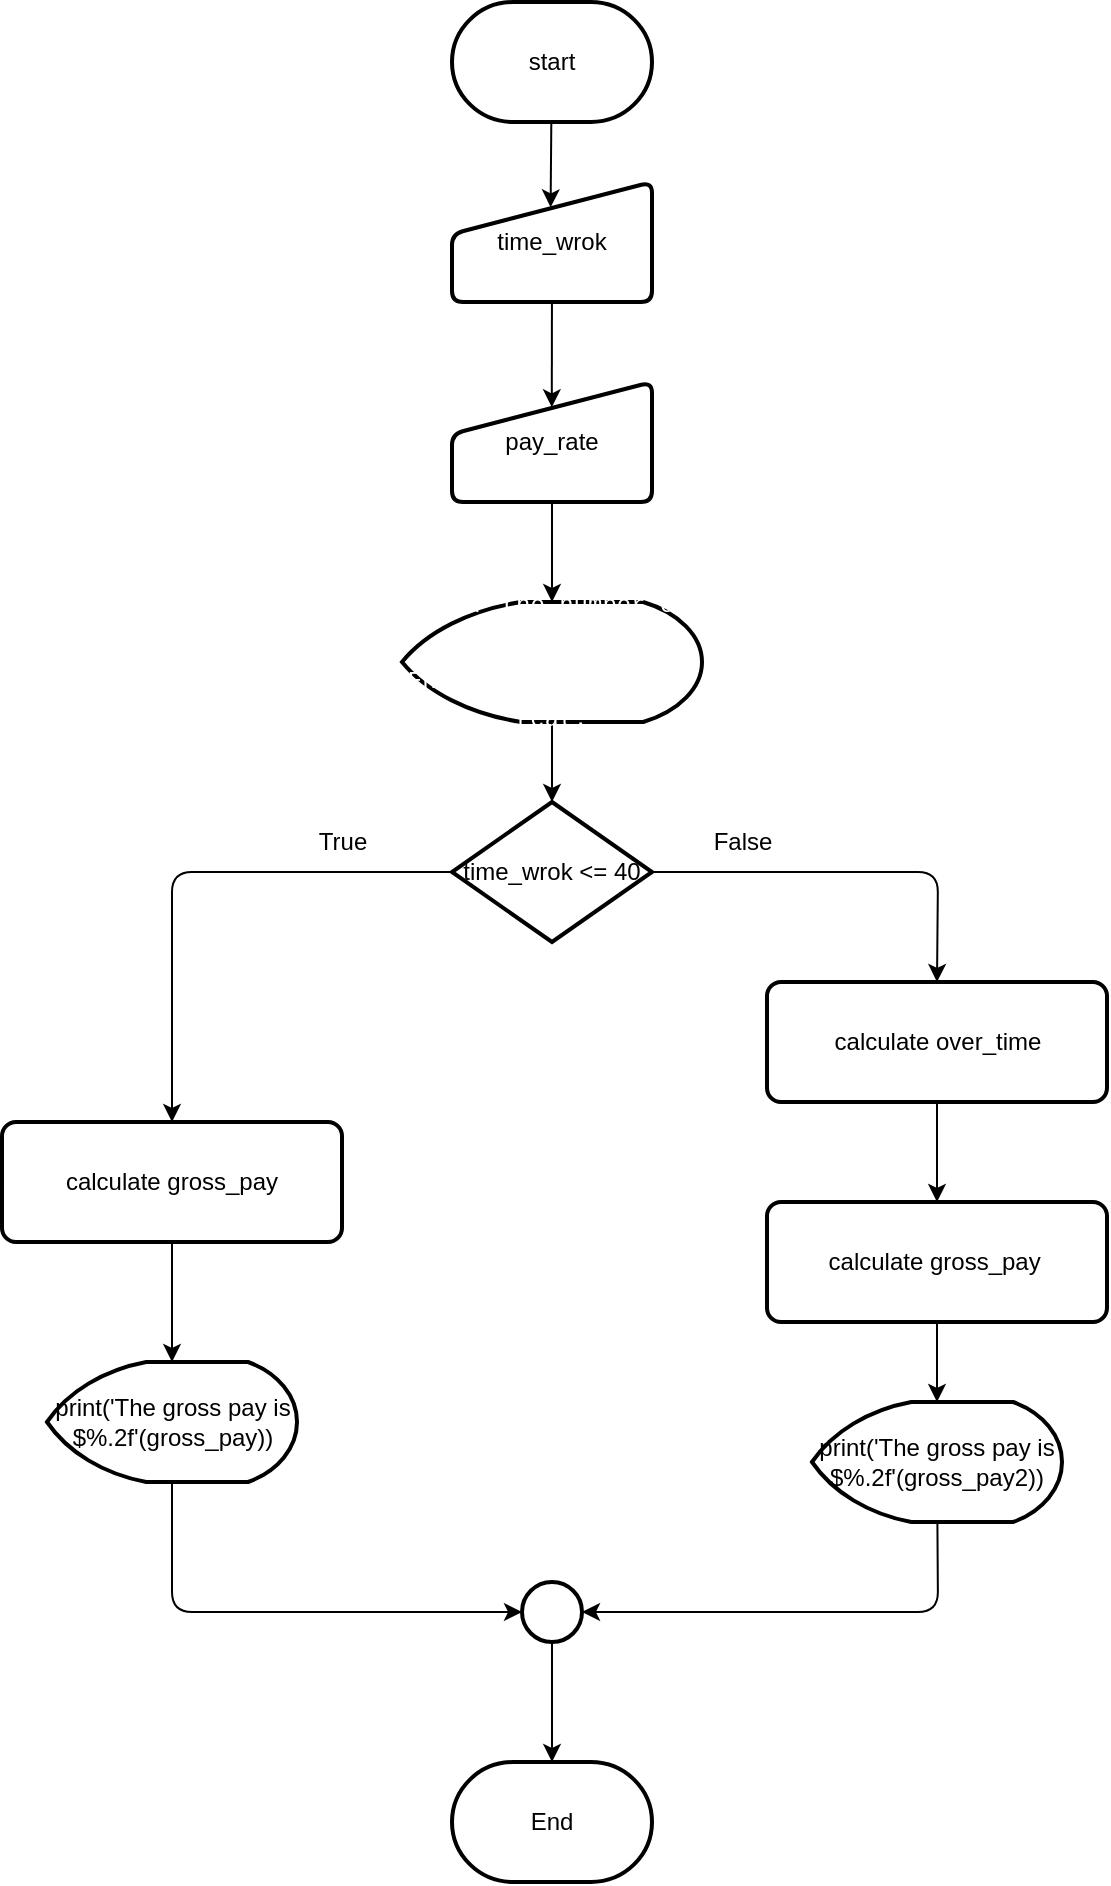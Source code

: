 <mxfile>
    <diagram id="m4fl9OJ-vqkcUWLSHotX" name="Page-1">
        <mxGraphModel dx="806" dy="359" grid="1" gridSize="10" guides="1" tooltips="1" connect="1" arrows="1" fold="1" page="1" pageScale="1" pageWidth="850" pageHeight="1100" math="0" shadow="0">
            <root>
                <mxCell id="0"/>
                <mxCell id="1" parent="0"/>
                <mxCell id="27" style="edgeStyle=none;html=1;entryX=0.493;entryY=0.211;entryDx=0;entryDy=0;entryPerimeter=0;" parent="1" target="3" edge="1">
                    <mxGeometry relative="1" as="geometry">
                        <mxPoint x="425" y="170" as="targetPoint"/>
                        <mxPoint x="424.746" y="130" as="sourcePoint"/>
                    </mxGeometry>
                </mxCell>
                <mxCell id="28" style="edgeStyle=none;html=1;entryX=0.499;entryY=0.211;entryDx=0;entryDy=0;entryPerimeter=0;" parent="1" source="3" target="5" edge="1">
                    <mxGeometry relative="1" as="geometry"/>
                </mxCell>
                <mxCell id="3" value="time_wrok" style="html=1;strokeWidth=2;shape=manualInput;whiteSpace=wrap;rounded=1;size=26;arcSize=11;" parent="1" vertex="1">
                    <mxGeometry x="375" y="170" width="100" height="60" as="geometry"/>
                </mxCell>
                <mxCell id="4" value="End" style="strokeWidth=2;html=1;shape=mxgraph.flowchart.terminator;whiteSpace=wrap;" parent="1" vertex="1">
                    <mxGeometry x="375" y="960" width="100" height="60" as="geometry"/>
                </mxCell>
                <mxCell id="29" style="edgeStyle=none;html=1;entryX=0.5;entryY=0;entryDx=0;entryDy=0;entryPerimeter=0;" parent="1" source="5" target="9" edge="1">
                    <mxGeometry relative="1" as="geometry"/>
                </mxCell>
                <mxCell id="5" value="pay_rate" style="html=1;strokeWidth=2;shape=manualInput;whiteSpace=wrap;rounded=1;size=26;arcSize=11;" parent="1" vertex="1">
                    <mxGeometry x="375" y="270" width="100" height="60" as="geometry"/>
                </mxCell>
                <mxCell id="18" style="edgeStyle=none;html=1;entryX=0.5;entryY=0;entryDx=0;entryDy=0;" parent="1" source="8" target="17" edge="1">
                    <mxGeometry relative="1" as="geometry">
                        <Array as="points">
                            <mxPoint x="235" y="515"/>
                        </Array>
                    </mxGeometry>
                </mxCell>
                <mxCell id="25" style="edgeStyle=none;html=1;entryX=0.5;entryY=0;entryDx=0;entryDy=0;" parent="1" source="8" target="13" edge="1">
                    <mxGeometry relative="1" as="geometry">
                        <Array as="points">
                            <mxPoint x="618" y="515"/>
                        </Array>
                    </mxGeometry>
                </mxCell>
                <mxCell id="8" value="time_wrok &amp;lt;= 40" style="strokeWidth=2;html=1;shape=mxgraph.flowchart.decision;whiteSpace=wrap;" parent="1" vertex="1">
                    <mxGeometry x="375" y="480" width="100" height="70" as="geometry"/>
                </mxCell>
                <mxCell id="30" style="edgeStyle=none;html=1;entryX=0.5;entryY=0;entryDx=0;entryDy=0;entryPerimeter=0;" parent="1" source="9" target="8" edge="1">
                    <mxGeometry relative="1" as="geometry"/>
                </mxCell>
                <mxCell id="9" value="&lt;div style=&quot;font-family: &amp;#34;consolas&amp;#34; , &amp;#34;courier new&amp;#34; , monospace ; line-height: 19px&quot;&gt;&lt;div style=&quot;line-height: 19px&quot;&gt;&lt;font color=&quot;#ffffff&quot; style=&quot;font-size: 12px&quot;&gt;Enter the number of hours worke:&lt;/font&gt;&lt;/div&gt;&lt;div style=&quot;line-height: 19px&quot;&gt;&lt;div style=&quot;line-height: 19px&quot;&gt;&lt;font color=&quot;#ffffff&quot; style=&quot;font-size: 12px&quot;&gt;Enter the hourly pay reat:&lt;/font&gt;&lt;/div&gt;&lt;/div&gt;&lt;/div&gt;" style="strokeWidth=2;html=1;shape=mxgraph.flowchart.display;whiteSpace=wrap;" parent="1" vertex="1">
                    <mxGeometry x="350" y="380" width="150" height="60" as="geometry"/>
                </mxCell>
                <mxCell id="23" style="edgeStyle=none;html=1;entryX=0.5;entryY=0;entryDx=0;entryDy=0;entryPerimeter=0;" parent="1" source="11" target="12" edge="1">
                    <mxGeometry relative="1" as="geometry"/>
                </mxCell>
                <mxCell id="11" value="calculate gross_pay&amp;nbsp;" style="rounded=1;whiteSpace=wrap;html=1;absoluteArcSize=1;arcSize=14;strokeWidth=2;" parent="1" vertex="1">
                    <mxGeometry x="532.5" y="680" width="170" height="60" as="geometry"/>
                </mxCell>
                <mxCell id="24" style="edgeStyle=none;html=1;entryX=1;entryY=0.5;entryDx=0;entryDy=0;entryPerimeter=0;" parent="1" source="12" target="20" edge="1">
                    <mxGeometry relative="1" as="geometry">
                        <Array as="points">
                            <mxPoint x="618" y="885"/>
                        </Array>
                    </mxGeometry>
                </mxCell>
                <mxCell id="12" value="print('The gross pay is $%.2f'(gross_pay2))" style="strokeWidth=2;html=1;shape=mxgraph.flowchart.display;whiteSpace=wrap;" parent="1" vertex="1">
                    <mxGeometry x="555" y="780" width="125" height="60" as="geometry"/>
                </mxCell>
                <mxCell id="26" style="edgeStyle=none;html=1;entryX=0.5;entryY=0;entryDx=0;entryDy=0;" parent="1" source="13" target="11" edge="1">
                    <mxGeometry relative="1" as="geometry"/>
                </mxCell>
                <mxCell id="13" value="calculate over_time" style="rounded=1;whiteSpace=wrap;html=1;absoluteArcSize=1;arcSize=14;strokeWidth=2;" parent="1" vertex="1">
                    <mxGeometry x="532.5" y="570" width="170" height="60" as="geometry"/>
                </mxCell>
                <mxCell id="22" style="edgeStyle=none;html=1;entryX=0;entryY=0.5;entryDx=0;entryDy=0;entryPerimeter=0;" parent="1" source="16" target="20" edge="1">
                    <mxGeometry relative="1" as="geometry">
                        <Array as="points">
                            <mxPoint x="235" y="885"/>
                        </Array>
                    </mxGeometry>
                </mxCell>
                <mxCell id="16" value="&lt;span&gt;print('The gross pay is $%.2f'(gross_pay))&lt;/span&gt;" style="strokeWidth=2;html=1;shape=mxgraph.flowchart.display;whiteSpace=wrap;" parent="1" vertex="1">
                    <mxGeometry x="172.5" y="760" width="125" height="60" as="geometry"/>
                </mxCell>
                <mxCell id="19" style="edgeStyle=none;html=1;entryX=0.5;entryY=0;entryDx=0;entryDy=0;entryPerimeter=0;" parent="1" source="17" target="16" edge="1">
                    <mxGeometry relative="1" as="geometry"/>
                </mxCell>
                <mxCell id="17" value="calculate gross_pay" style="rounded=1;whiteSpace=wrap;html=1;absoluteArcSize=1;arcSize=14;strokeWidth=2;" parent="1" vertex="1">
                    <mxGeometry x="150" y="640" width="170" height="60" as="geometry"/>
                </mxCell>
                <mxCell id="21" style="edgeStyle=none;html=1;entryX=0.5;entryY=0;entryDx=0;entryDy=0;entryPerimeter=0;" parent="1" source="20" target="4" edge="1">
                    <mxGeometry relative="1" as="geometry"/>
                </mxCell>
                <mxCell id="20" value="" style="strokeWidth=2;html=1;shape=mxgraph.flowchart.start_2;whiteSpace=wrap;" parent="1" vertex="1">
                    <mxGeometry x="410" y="870" width="30" height="30" as="geometry"/>
                </mxCell>
                <mxCell id="31" value="True" style="text;html=1;align=center;verticalAlign=middle;resizable=0;points=[];autosize=1;strokeColor=none;fillColor=none;" parent="1" vertex="1">
                    <mxGeometry x="300" y="490" width="40" height="20" as="geometry"/>
                </mxCell>
                <mxCell id="33" value="False" style="text;html=1;align=center;verticalAlign=middle;resizable=0;points=[];autosize=1;strokeColor=none;fillColor=none;" parent="1" vertex="1">
                    <mxGeometry x="500" y="490" width="40" height="20" as="geometry"/>
                </mxCell>
                <mxCell id="34" value="start" style="strokeWidth=2;html=1;shape=mxgraph.flowchart.terminator;whiteSpace=wrap;" vertex="1" parent="1">
                    <mxGeometry x="375" y="80" width="100" height="60" as="geometry"/>
                </mxCell>
            </root>
        </mxGraphModel>
    </diagram>
</mxfile>